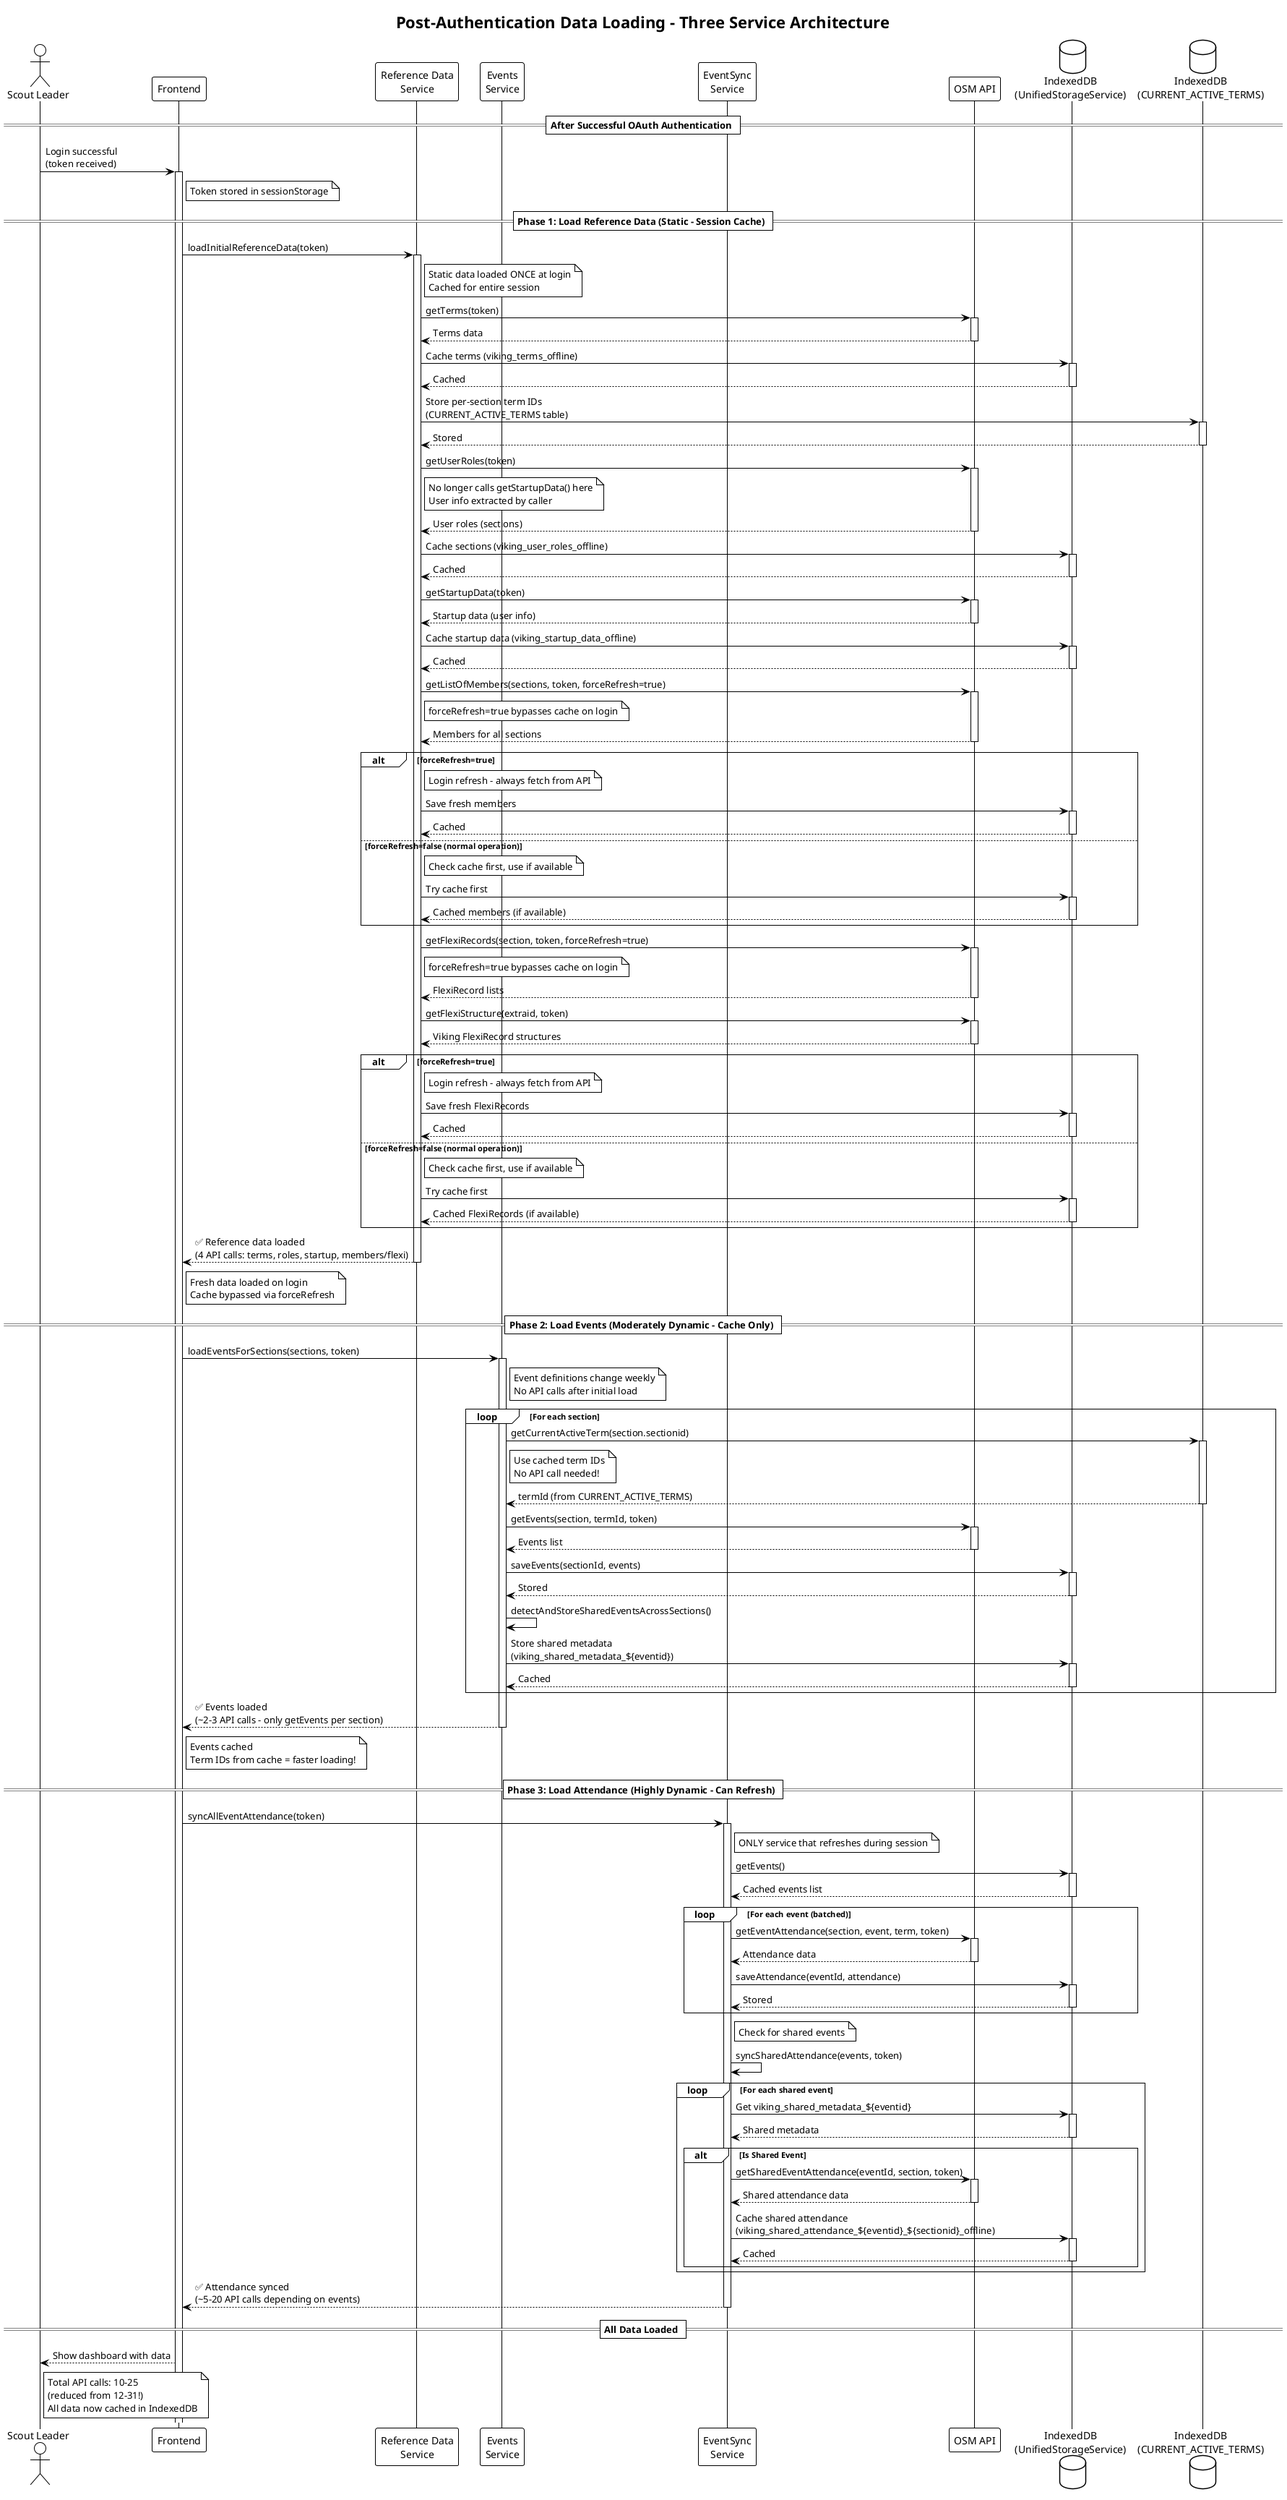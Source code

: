 @startuml Initial Login Data Load
!theme plain
title Post-Authentication Data Loading - Three Service Architecture

actor "Scout Leader" as User
participant "Frontend" as Frontend
participant "Reference Data\nService" as RefData
participant "Events\nService" as EventsSvc
participant "EventSync\nService" as SyncSvc
participant "OSM API" as OSM
database "IndexedDB\n(UnifiedStorageService)" as Storage
database "IndexedDB\n(CURRENT_ACTIVE_TERMS)" as TermsDB

== After Successful OAuth Authentication ==
User -> Frontend: Login successful\n(token received)
activate Frontend
note right of Frontend: Token stored in sessionStorage

== Phase 1: Load Reference Data (Static - Session Cache) ==
Frontend -> RefData: loadInitialReferenceData(token)
activate RefData
note right of RefData: Static data loaded ONCE at login\nCached for entire session

RefData -> OSM: getTerms(token)
activate OSM
OSM --> RefData: Terms data
deactivate OSM
RefData -> Storage: Cache terms (viking_terms_offline)
activate Storage
Storage --> RefData: Cached
deactivate Storage
RefData -> TermsDB: Store per-section term IDs\n(CURRENT_ACTIVE_TERMS table)
activate TermsDB
TermsDB --> RefData: Stored
deactivate TermsDB

RefData -> OSM: getUserRoles(token)
activate OSM
note right of RefData: No longer calls getStartupData() here\nUser info extracted by caller
OSM --> RefData: User roles (sections)
deactivate OSM
RefData -> Storage: Cache sections (viking_user_roles_offline)
activate Storage
Storage --> RefData: Cached
deactivate Storage

RefData -> OSM: getStartupData(token)
activate OSM
OSM --> RefData: Startup data (user info)
deactivate OSM
RefData -> Storage: Cache startup data (viking_startup_data_offline)
activate Storage
Storage --> RefData: Cached
deactivate Storage

RefData -> OSM: getListOfMembers(sections, token, forceRefresh=true)
activate OSM
note right of RefData: forceRefresh=true bypasses cache on login
OSM --> RefData: Members for all sections
deactivate OSM
alt forceRefresh=true
    note right of RefData: Login refresh - always fetch from API
    RefData -> Storage: Save fresh members
    activate Storage
    Storage --> RefData: Cached
    deactivate Storage
else forceRefresh=false (normal operation)
    note right of RefData: Check cache first, use if available
    RefData -> Storage: Try cache first
    activate Storage
    Storage --> RefData: Cached members (if available)
    deactivate Storage
end

RefData -> OSM: getFlexiRecords(section, token, forceRefresh=true)
activate OSM
note right of RefData: forceRefresh=true bypasses cache on login
OSM --> RefData: FlexiRecord lists
deactivate OSM
RefData -> OSM: getFlexiStructure(extraid, token)
activate OSM
OSM --> RefData: Viking FlexiRecord structures
deactivate OSM
alt forceRefresh=true
    note right of RefData: Login refresh - always fetch from API
    RefData -> Storage: Save fresh FlexiRecords
    activate Storage
    Storage --> RefData: Cached
    deactivate Storage
else forceRefresh=false (normal operation)
    note right of RefData: Check cache first, use if available
    RefData -> Storage: Try cache first
    activate Storage
    Storage --> RefData: Cached FlexiRecords (if available)
    deactivate Storage
end

RefData --> Frontend: ✅ Reference data loaded\n(4 API calls: terms, roles, startup, members/flexi)
deactivate RefData
note right of Frontend: Fresh data loaded on login\nCache bypassed via forceRefresh

== Phase 2: Load Events (Moderately Dynamic - Cache Only) ==
Frontend -> EventsSvc: loadEventsForSections(sections, token)
activate EventsSvc
note right of EventsSvc: Event definitions change weekly\nNo API calls after initial load

loop For each section
    EventsSvc -> TermsDB: getCurrentActiveTerm(section.sectionid)
    activate TermsDB
    note right of EventsSvc: Use cached term IDs\nNo API call needed!
    TermsDB --> EventsSvc: termId (from CURRENT_ACTIVE_TERMS)
    deactivate TermsDB

    EventsSvc -> OSM: getEvents(section, termId, token)
    activate OSM
    OSM --> EventsSvc: Events list
    deactivate OSM

    EventsSvc -> Storage: saveEvents(sectionId, events)
    activate Storage
    Storage --> EventsSvc: Stored
    deactivate Storage

    EventsSvc -> EventsSvc: detectAndStoreSharedEventsAcrossSections()
    EventsSvc -> Storage: Store shared metadata\n(viking_shared_metadata_${eventid})
    activate Storage
    Storage --> EventsSvc: Cached
    deactivate Storage
end

EventsSvc --> Frontend: ✅ Events loaded\n(~2-3 API calls - only getEvents per section)
deactivate EventsSvc
note right of Frontend: Events cached\nTerm IDs from cache = faster loading!

== Phase 3: Load Attendance (Highly Dynamic - Can Refresh) ==
Frontend -> SyncSvc: syncAllEventAttendance(token)
activate SyncSvc
note right of SyncSvc: ONLY service that refreshes during session

SyncSvc -> Storage: getEvents()
activate Storage
Storage --> SyncSvc: Cached events list
deactivate Storage

loop For each event (batched)
    SyncSvc -> OSM: getEventAttendance(section, event, term, token)
    activate OSM
    OSM --> SyncSvc: Attendance data
    deactivate OSM

    SyncSvc -> Storage: saveAttendance(eventId, attendance)
    activate Storage
    Storage --> SyncSvc: Stored
    deactivate Storage
end

note right of SyncSvc: Check for shared events
SyncSvc -> SyncSvc: syncSharedAttendance(events, token)
loop For each shared event
    SyncSvc -> Storage: Get viking_shared_metadata_${eventid}
    activate Storage
    Storage --> SyncSvc: Shared metadata
    deactivate Storage

    alt Is Shared Event
        SyncSvc -> OSM: getSharedEventAttendance(eventId, section, token)
        activate OSM
        OSM --> SyncSvc: Shared attendance data
        deactivate OSM

        SyncSvc -> Storage: Cache shared attendance\n(viking_shared_attendance_${eventid}_${sectionid}_offline)
        activate Storage
        Storage --> SyncSvc: Cached
        deactivate Storage
    end
end

SyncSvc --> Frontend: ✅ Attendance synced\n(~5-20 API calls depending on events)
deactivate SyncSvc

== All Data Loaded ==
Frontend --> User: Show dashboard with data
note right of User: Total API calls: 10-25\n(reduced from 12-31!)\nAll data now cached in IndexedDB

@enduml